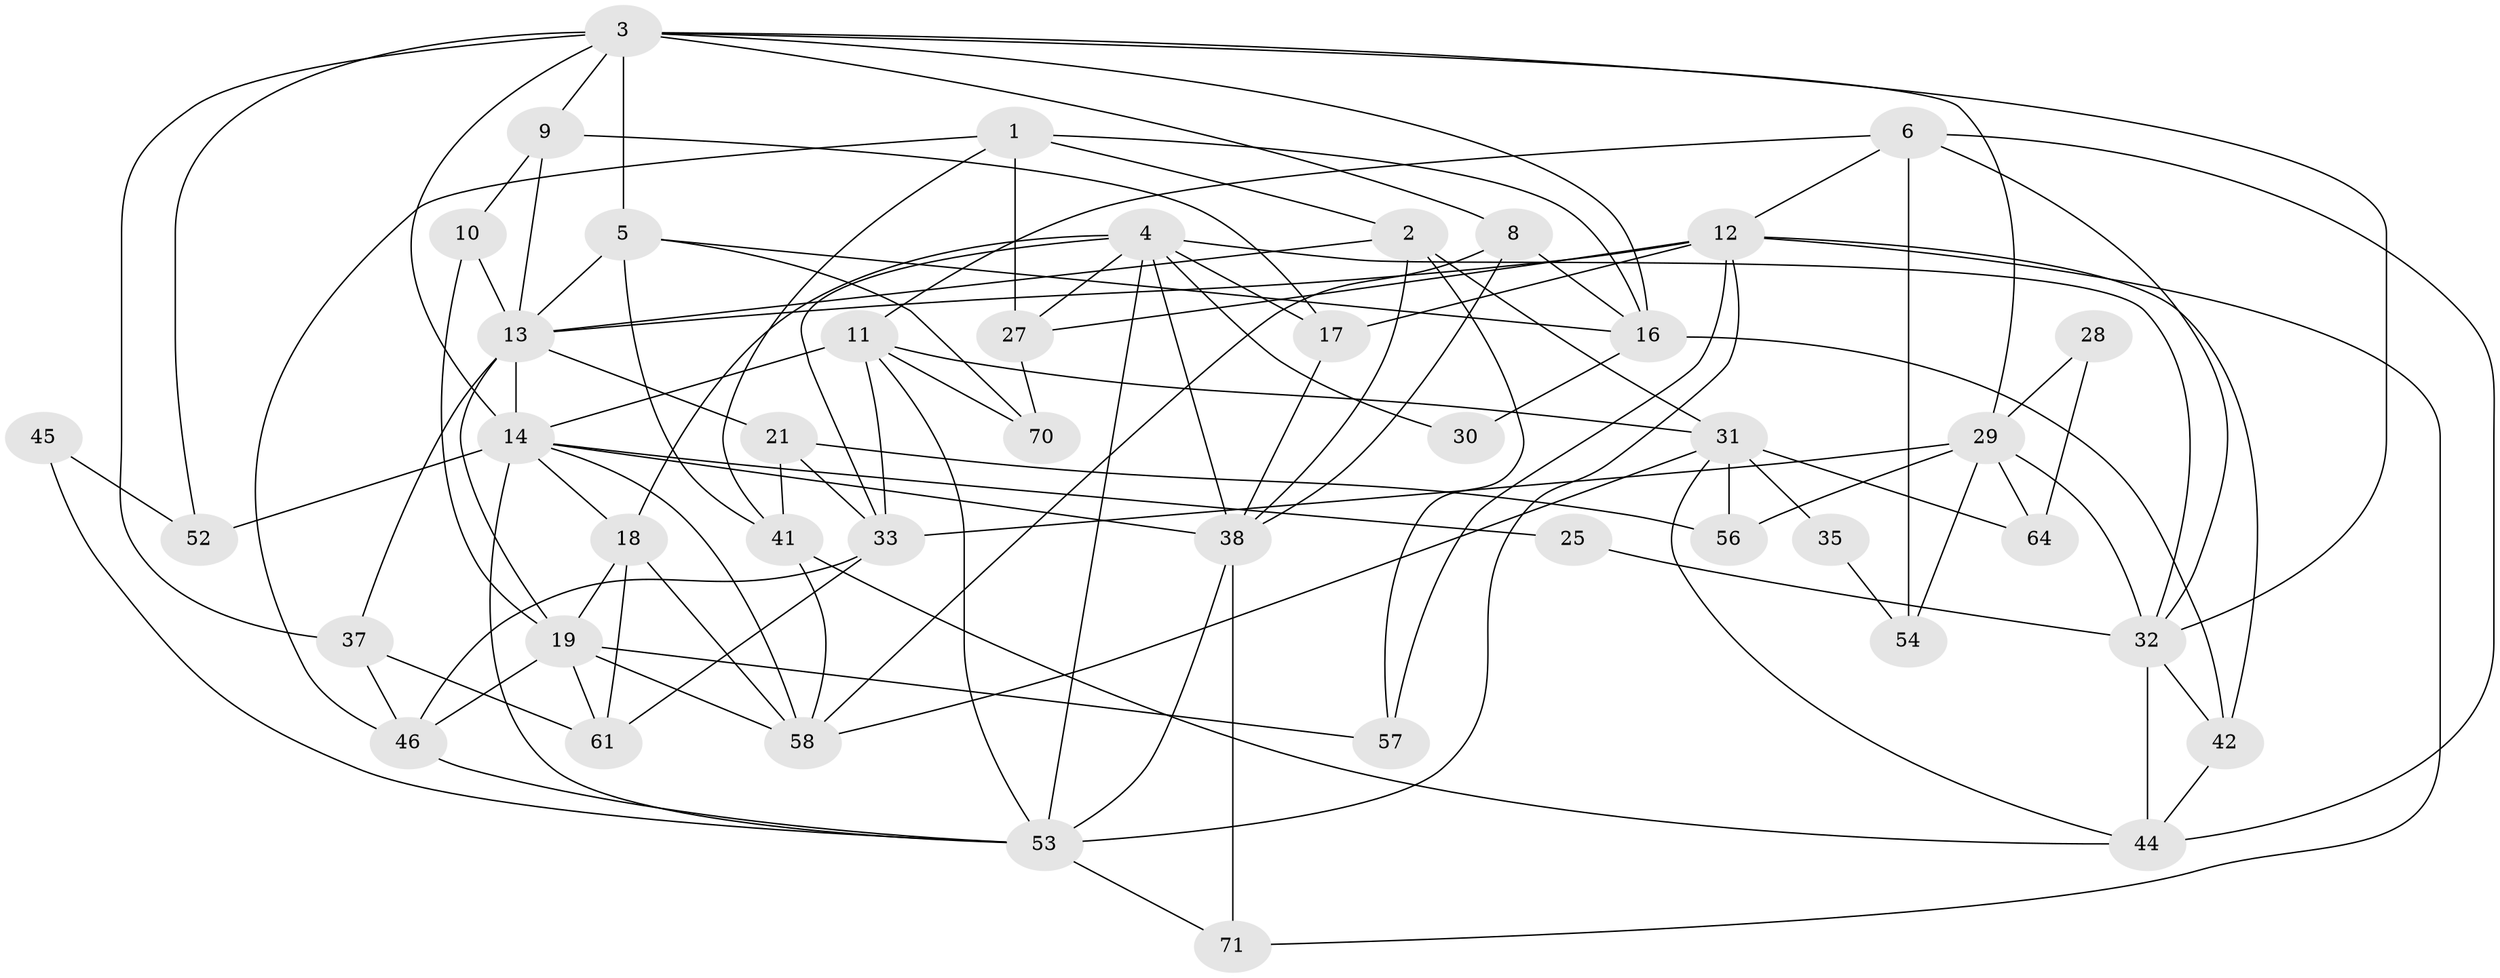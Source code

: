 // original degree distribution, {4: 0.23943661971830985, 7: 0.04225352112676056, 3: 0.3380281690140845, 5: 0.2112676056338028, 6: 0.08450704225352113, 2: 0.08450704225352113}
// Generated by graph-tools (version 1.1) at 2025/42/03/06/25 10:42:02]
// undirected, 44 vertices, 108 edges
graph export_dot {
graph [start="1"]
  node [color=gray90,style=filled];
  1 [super="+26"];
  2 [super="+20"];
  3 [super="+24"];
  4 [super="+7"];
  5 [super="+22"];
  6 [super="+47"];
  8 [super="+50"];
  9 [super="+15"];
  10 [super="+51"];
  11 [super="+39"];
  12 [super="+23"];
  13 [super="+34"];
  14 [super="+36"];
  16;
  17 [super="+59"];
  18 [super="+40"];
  19 [super="+48"];
  21;
  25;
  27 [super="+60"];
  28;
  29 [super="+55"];
  30;
  31 [super="+68"];
  32 [super="+43"];
  33 [super="+65"];
  35;
  37;
  38 [super="+49"];
  41 [super="+63"];
  42;
  44 [super="+69"];
  45;
  46;
  52;
  53 [super="+67"];
  54;
  56;
  57;
  58 [super="+62"];
  61 [super="+66"];
  64;
  70;
  71;
  1 -- 2;
  1 -- 27;
  1 -- 16;
  1 -- 46;
  1 -- 41;
  2 -- 31;
  2 -- 57;
  2 -- 13;
  2 -- 38;
  3 -- 16;
  3 -- 8;
  3 -- 29;
  3 -- 37;
  3 -- 14;
  3 -- 5;
  3 -- 32;
  3 -- 9;
  3 -- 52;
  4 -- 32;
  4 -- 33;
  4 -- 17;
  4 -- 18;
  4 -- 53;
  4 -- 38;
  4 -- 30;
  4 -- 27;
  5 -- 70;
  5 -- 16;
  5 -- 41;
  5 -- 13;
  6 -- 54;
  6 -- 32;
  6 -- 44;
  6 -- 11;
  6 -- 12;
  8 -- 38;
  8 -- 16;
  8 -- 58;
  9 -- 10 [weight=2];
  9 -- 17 [weight=2];
  9 -- 13;
  10 -- 13;
  10 -- 19;
  11 -- 33;
  11 -- 53;
  11 -- 70;
  11 -- 14;
  11 -- 31;
  12 -- 53;
  12 -- 57 [weight=2];
  12 -- 17;
  12 -- 71;
  12 -- 42;
  12 -- 27;
  12 -- 13;
  13 -- 21;
  13 -- 14;
  13 -- 19;
  13 -- 37;
  14 -- 18;
  14 -- 25;
  14 -- 38;
  14 -- 52;
  14 -- 58;
  14 -- 53;
  16 -- 30;
  16 -- 42;
  17 -- 38;
  18 -- 58 [weight=2];
  18 -- 19;
  18 -- 61;
  19 -- 46;
  19 -- 61;
  19 -- 57;
  19 -- 58;
  21 -- 41;
  21 -- 56;
  21 -- 33;
  25 -- 32;
  27 -- 70;
  28 -- 64;
  28 -- 29;
  29 -- 64;
  29 -- 33;
  29 -- 54;
  29 -- 56;
  29 -- 32;
  31 -- 56;
  31 -- 35;
  31 -- 44;
  31 -- 64;
  31 -- 58;
  32 -- 42;
  32 -- 44;
  33 -- 61;
  33 -- 46;
  35 -- 54;
  37 -- 46;
  37 -- 61;
  38 -- 71;
  38 -- 53;
  41 -- 44;
  41 -- 58;
  42 -- 44;
  45 -- 52;
  45 -- 53;
  46 -- 53;
  53 -- 71;
}

